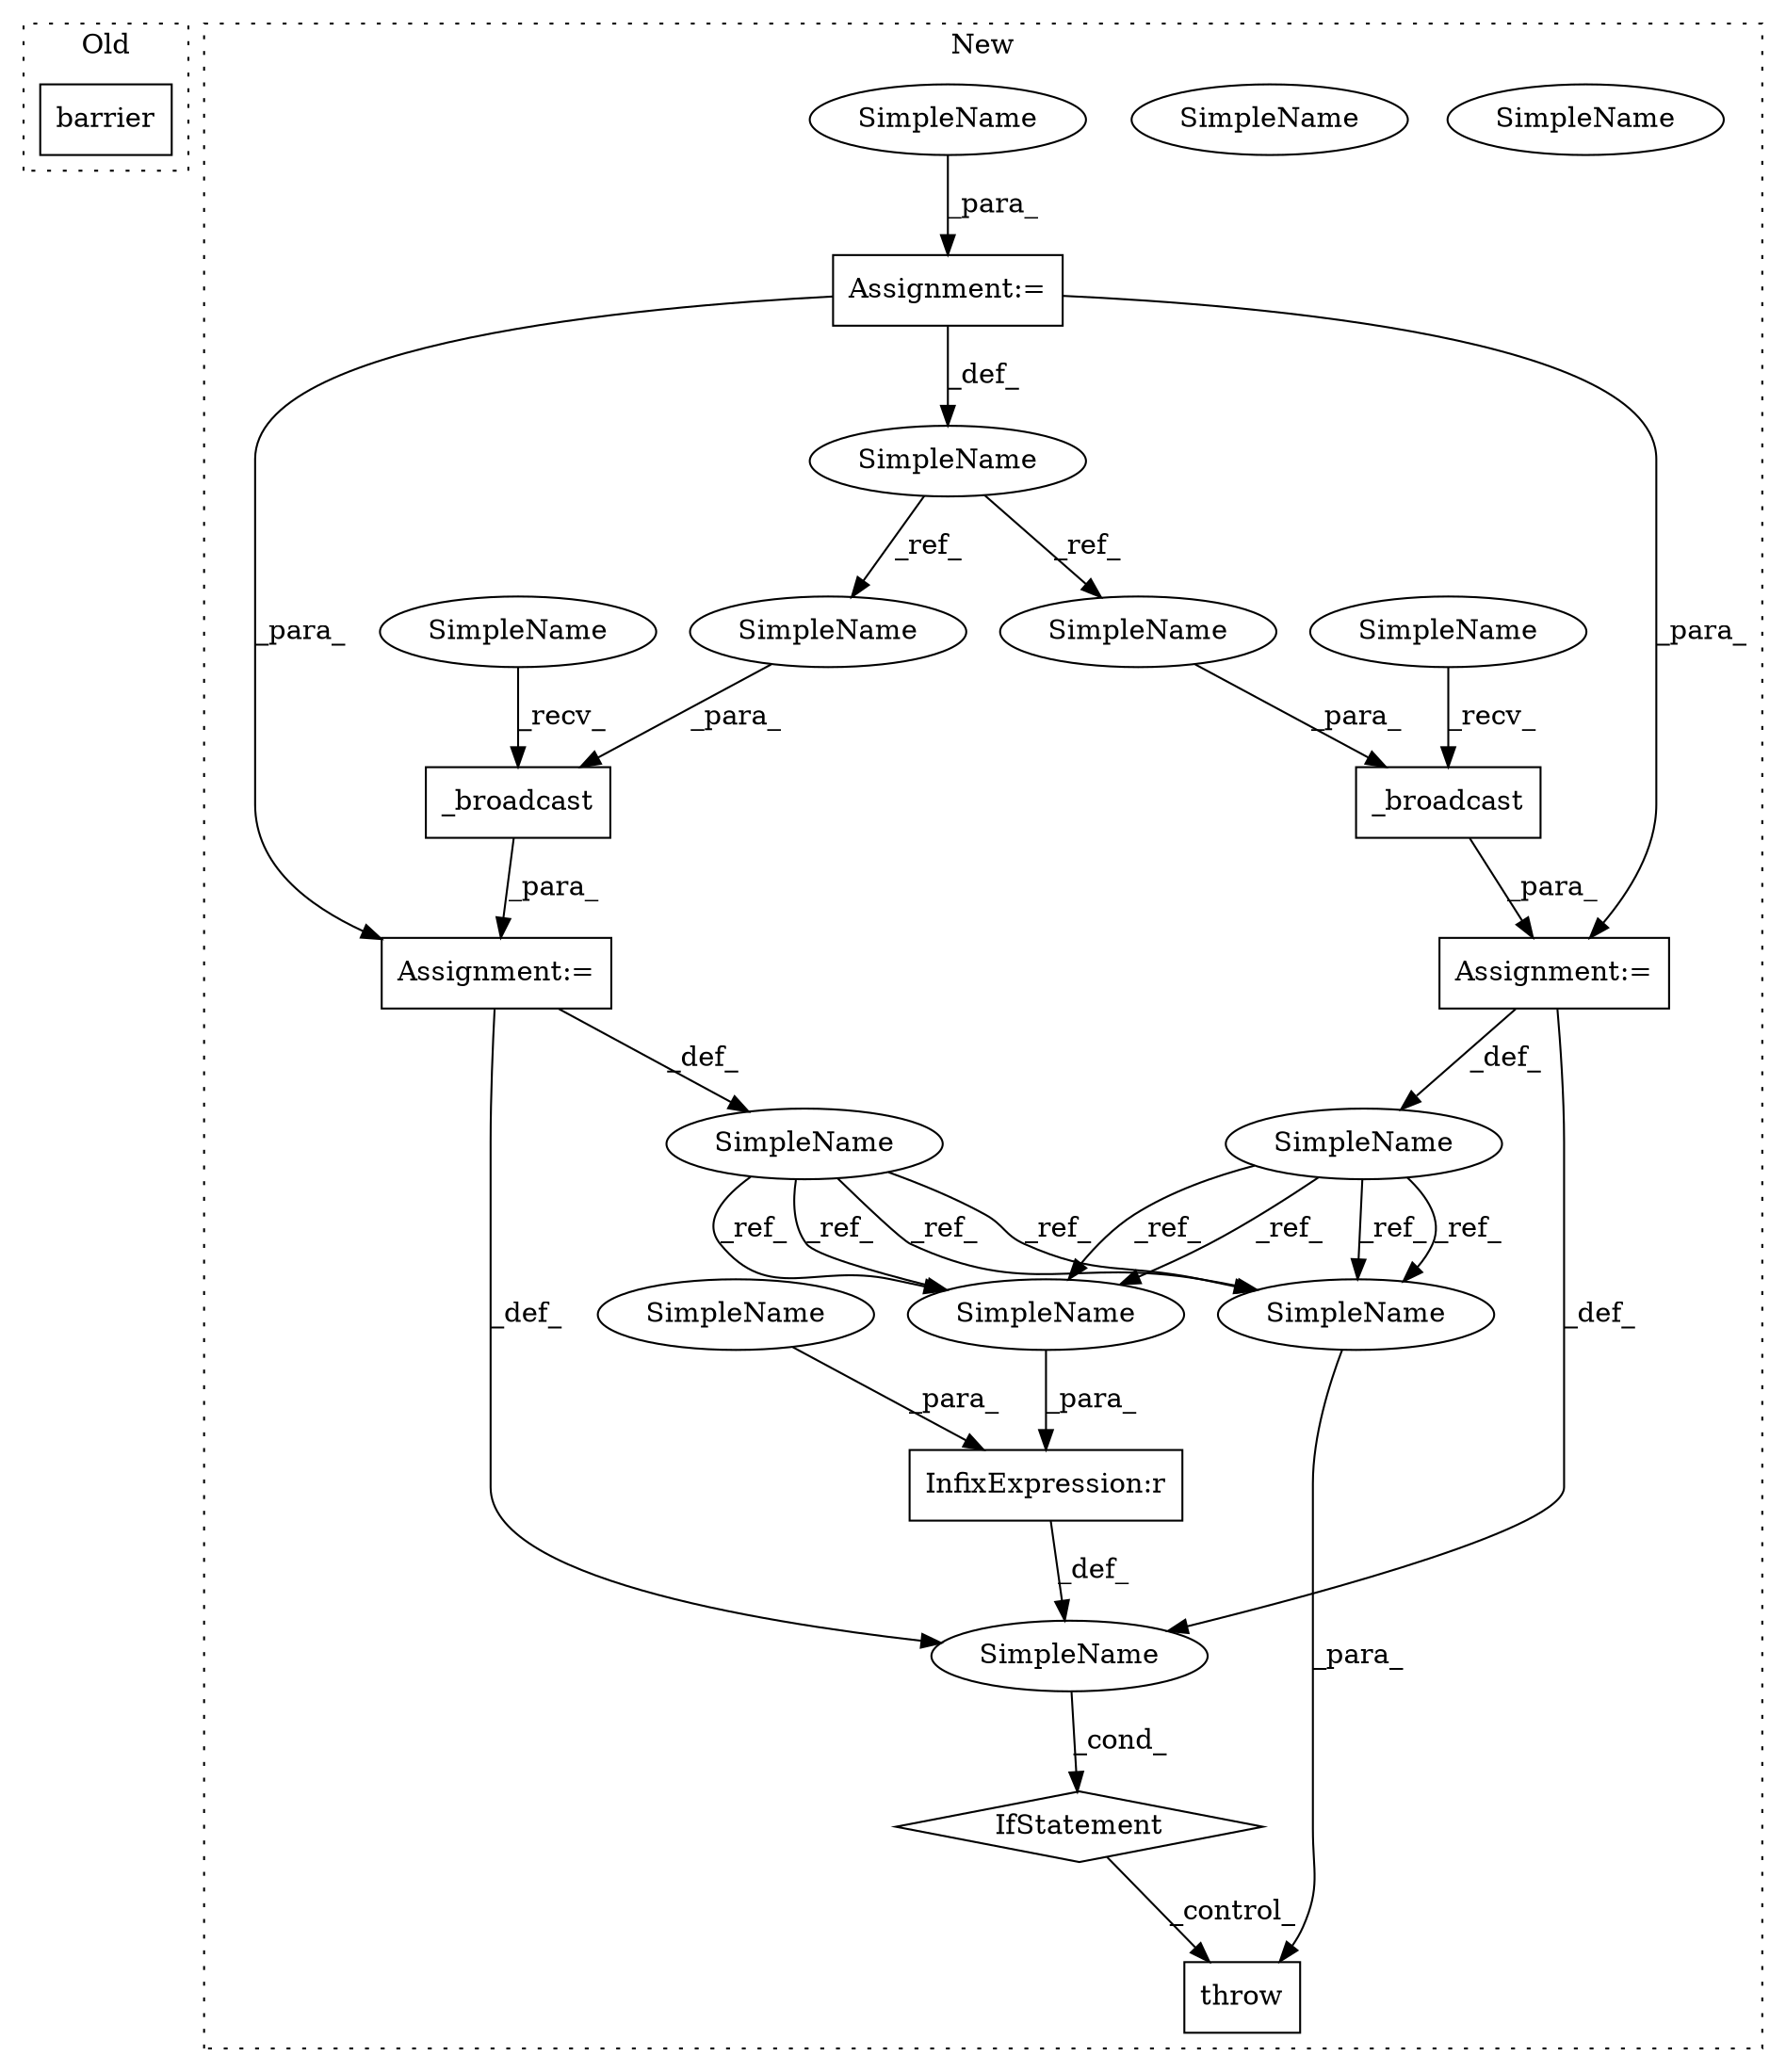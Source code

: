 digraph G {
subgraph cluster0 {
1 [label="barrier" a="32" s="3349" l="9" shape="box"];
label = "Old";
style="dotted";
}
subgraph cluster1 {
2 [label="_broadcast" a="32" s="3504,3518" l="11,1" shape="box"];
3 [label="InfixExpression:r" a="27" s="3538" l="4" shape="box"];
4 [label="SimpleName" a="42" s="3495" l="3" shape="ellipse"];
5 [label="throw" a="53" s="3556" l="6" shape="box"];
6 [label="_broadcast" a="32" s="3458,3472" l="11,1" shape="box"];
7 [label="SimpleName" a="42" s="" l="" shape="ellipse"];
8 [label="IfStatement" a="25" s="3531,3546" l="4,2" shape="diamond"];
9 [label="SimpleName" a="42" s="3449" l="3" shape="ellipse"];
10 [label="Assignment:=" a="7" s="3248" l="1" shape="box"];
11 [label="SimpleName" a="42" s="3245" l="3" shape="ellipse"];
12 [label="Assignment:=" a="7" s="3498" l="1" shape="box"];
13 [label="Assignment:=" a="7" s="3452" l="1" shape="box"];
14 [label="SimpleName" a="42" s="3535" l="3" shape="ellipse"];
15 [label="SimpleName" a="42" s="3562" l="3" shape="ellipse"];
16 [label="SimpleName" a="42" s="3469" l="3" shape="ellipse"];
17 [label="SimpleName" a="42" s="3515" l="3" shape="ellipse"];
18 [label="SimpleName" a="42" s="3453" l="4" shape="ellipse"];
19 [label="SimpleName" a="42" s="3499" l="4" shape="ellipse"];
20 [label="SimpleName" a="42" s="3562" l="3" shape="ellipse"];
21 [label="SimpleName" a="42" s="3535" l="3" shape="ellipse"];
22 [label="SimpleName" a="42" s="3542" l="4" shape="ellipse"];
23 [label="SimpleName" a="42" s="3249" l="4" shape="ellipse"];
label = "New";
style="dotted";
}
2 -> 12 [label="_para_"];
3 -> 7 [label="_def_"];
4 -> 20 [label="_ref_"];
4 -> 21 [label="_ref_"];
4 -> 21 [label="_ref_"];
4 -> 20 [label="_ref_"];
6 -> 13 [label="_para_"];
7 -> 8 [label="_cond_"];
8 -> 5 [label="_control_"];
9 -> 21 [label="_ref_"];
9 -> 21 [label="_ref_"];
9 -> 20 [label="_ref_"];
9 -> 20 [label="_ref_"];
10 -> 11 [label="_def_"];
10 -> 13 [label="_para_"];
10 -> 12 [label="_para_"];
11 -> 17 [label="_ref_"];
11 -> 16 [label="_ref_"];
12 -> 7 [label="_def_"];
12 -> 4 [label="_def_"];
13 -> 9 [label="_def_"];
13 -> 7 [label="_def_"];
16 -> 6 [label="_para_"];
17 -> 2 [label="_para_"];
18 -> 6 [label="_recv_"];
19 -> 2 [label="_recv_"];
20 -> 5 [label="_para_"];
21 -> 3 [label="_para_"];
22 -> 3 [label="_para_"];
23 -> 10 [label="_para_"];
}